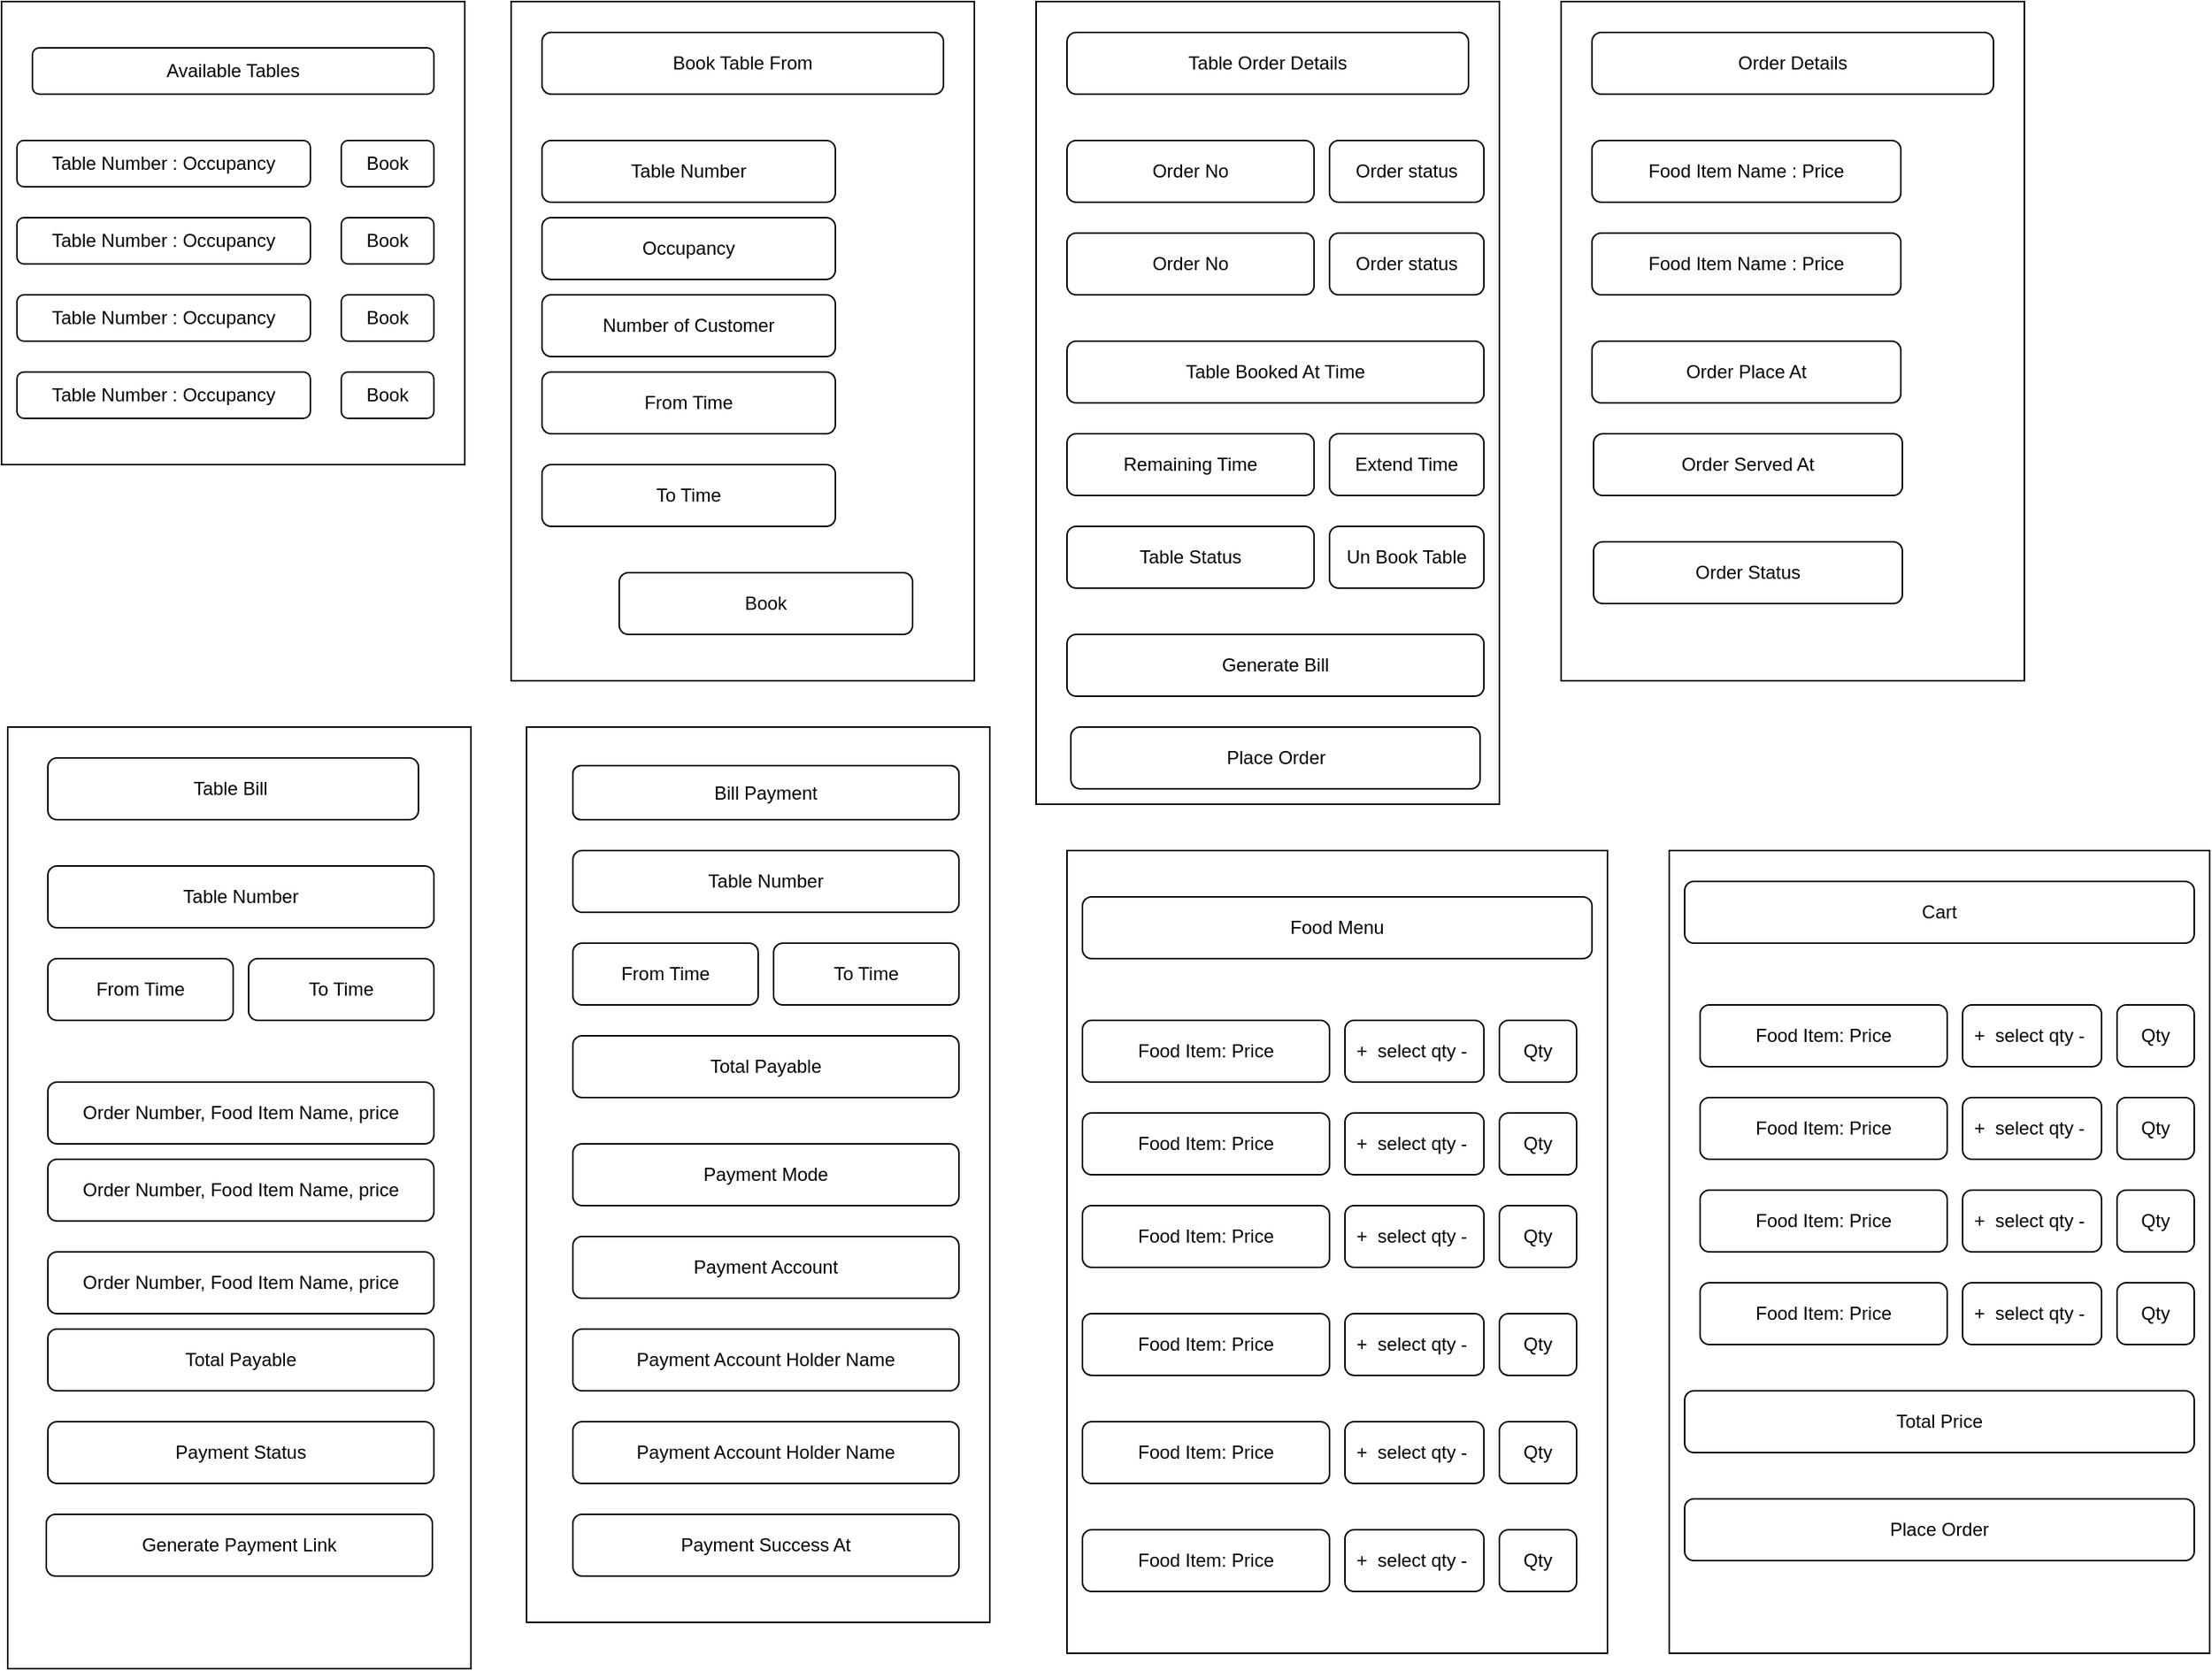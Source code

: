 <mxfile version="24.3.1" type="github">
  <diagram name="Page-1" id="yTE_MTdcGd8XoMPJyux-">
    <mxGraphModel dx="2491" dy="1600" grid="1" gridSize="10" guides="1" tooltips="1" connect="1" arrows="1" fold="1" page="1" pageScale="1" pageWidth="827" pageHeight="1169" math="0" shadow="0">
      <root>
        <mxCell id="0" />
        <mxCell id="1" parent="0" />
        <mxCell id="SVt4d5FXb6J8XK-2-Z7e-1" value="" style="rounded=0;whiteSpace=wrap;html=1;direction=south;" vertex="1" parent="1">
          <mxGeometry x="110" y="20" width="300" height="300" as="geometry" />
        </mxCell>
        <mxCell id="SVt4d5FXb6J8XK-2-Z7e-2" value="Available Tables" style="rounded=1;whiteSpace=wrap;html=1;" vertex="1" parent="1">
          <mxGeometry x="130" y="50" width="260" height="30" as="geometry" />
        </mxCell>
        <mxCell id="SVt4d5FXb6J8XK-2-Z7e-3" value="Table Number : Occupancy" style="rounded=1;whiteSpace=wrap;html=1;" vertex="1" parent="1">
          <mxGeometry x="120" y="110" width="190" height="30" as="geometry" />
        </mxCell>
        <mxCell id="SVt4d5FXb6J8XK-2-Z7e-4" value="Table Number : Occupancy" style="rounded=1;whiteSpace=wrap;html=1;" vertex="1" parent="1">
          <mxGeometry x="120" y="160" width="190" height="30" as="geometry" />
        </mxCell>
        <mxCell id="SVt4d5FXb6J8XK-2-Z7e-5" value="Table Number : Occupancy" style="rounded=1;whiteSpace=wrap;html=1;" vertex="1" parent="1">
          <mxGeometry x="120" y="210" width="190" height="30" as="geometry" />
        </mxCell>
        <mxCell id="SVt4d5FXb6J8XK-2-Z7e-6" value="Table Number : Occupancy" style="rounded=1;whiteSpace=wrap;html=1;" vertex="1" parent="1">
          <mxGeometry x="120" y="260" width="190" height="30" as="geometry" />
        </mxCell>
        <mxCell id="SVt4d5FXb6J8XK-2-Z7e-8" value="Book" style="rounded=1;whiteSpace=wrap;html=1;" vertex="1" parent="1">
          <mxGeometry x="330" y="110" width="60" height="30" as="geometry" />
        </mxCell>
        <mxCell id="SVt4d5FXb6J8XK-2-Z7e-10" value="Book" style="rounded=1;whiteSpace=wrap;html=1;" vertex="1" parent="1">
          <mxGeometry x="330" y="160" width="60" height="30" as="geometry" />
        </mxCell>
        <mxCell id="SVt4d5FXb6J8XK-2-Z7e-11" value="Book" style="rounded=1;whiteSpace=wrap;html=1;" vertex="1" parent="1">
          <mxGeometry x="330" y="210" width="60" height="30" as="geometry" />
        </mxCell>
        <mxCell id="SVt4d5FXb6J8XK-2-Z7e-12" value="Book" style="rounded=1;whiteSpace=wrap;html=1;" vertex="1" parent="1">
          <mxGeometry x="330" y="260" width="60" height="30" as="geometry" />
        </mxCell>
        <mxCell id="SVt4d5FXb6J8XK-2-Z7e-13" value="" style="rounded=0;whiteSpace=wrap;html=1;direction=south;" vertex="1" parent="1">
          <mxGeometry x="440" y="20" width="300" height="440" as="geometry" />
        </mxCell>
        <mxCell id="SVt4d5FXb6J8XK-2-Z7e-14" value="Book Table From" style="rounded=1;whiteSpace=wrap;html=1;" vertex="1" parent="1">
          <mxGeometry x="460" y="40" width="260" height="40" as="geometry" />
        </mxCell>
        <mxCell id="SVt4d5FXb6J8XK-2-Z7e-15" value="Table Number" style="rounded=1;whiteSpace=wrap;html=1;" vertex="1" parent="1">
          <mxGeometry x="460" y="110" width="190" height="40" as="geometry" />
        </mxCell>
        <mxCell id="SVt4d5FXb6J8XK-2-Z7e-16" value="Number of Customer" style="rounded=1;whiteSpace=wrap;html=1;" vertex="1" parent="1">
          <mxGeometry x="460" y="210" width="190" height="40" as="geometry" />
        </mxCell>
        <mxCell id="SVt4d5FXb6J8XK-2-Z7e-17" value="Occupancy" style="rounded=1;whiteSpace=wrap;html=1;" vertex="1" parent="1">
          <mxGeometry x="460" y="160" width="190" height="40" as="geometry" />
        </mxCell>
        <mxCell id="SVt4d5FXb6J8XK-2-Z7e-18" value="From Time" style="rounded=1;whiteSpace=wrap;html=1;" vertex="1" parent="1">
          <mxGeometry x="460" y="260" width="190" height="40" as="geometry" />
        </mxCell>
        <mxCell id="SVt4d5FXb6J8XK-2-Z7e-19" value="To Time" style="rounded=1;whiteSpace=wrap;html=1;" vertex="1" parent="1">
          <mxGeometry x="460" y="320" width="190" height="40" as="geometry" />
        </mxCell>
        <mxCell id="SVt4d5FXb6J8XK-2-Z7e-20" value="Book" style="rounded=1;whiteSpace=wrap;html=1;" vertex="1" parent="1">
          <mxGeometry x="510" y="390" width="190" height="40" as="geometry" />
        </mxCell>
        <mxCell id="SVt4d5FXb6J8XK-2-Z7e-21" value="" style="rounded=0;whiteSpace=wrap;html=1;direction=south;" vertex="1" parent="1">
          <mxGeometry x="780" y="20" width="300" height="520" as="geometry" />
        </mxCell>
        <mxCell id="SVt4d5FXb6J8XK-2-Z7e-22" value="Table Order Details" style="rounded=1;whiteSpace=wrap;html=1;" vertex="1" parent="1">
          <mxGeometry x="800" y="40" width="260" height="40" as="geometry" />
        </mxCell>
        <mxCell id="SVt4d5FXb6J8XK-2-Z7e-23" value="Order No" style="rounded=1;whiteSpace=wrap;html=1;" vertex="1" parent="1">
          <mxGeometry x="800" y="110" width="160" height="40" as="geometry" />
        </mxCell>
        <mxCell id="SVt4d5FXb6J8XK-2-Z7e-25" value="Order status" style="rounded=1;whiteSpace=wrap;html=1;" vertex="1" parent="1">
          <mxGeometry x="970" y="110" width="100" height="40" as="geometry" />
        </mxCell>
        <mxCell id="SVt4d5FXb6J8XK-2-Z7e-26" value="Order No" style="rounded=1;whiteSpace=wrap;html=1;" vertex="1" parent="1">
          <mxGeometry x="800" y="170" width="160" height="40" as="geometry" />
        </mxCell>
        <mxCell id="SVt4d5FXb6J8XK-2-Z7e-27" value="Order status" style="rounded=1;whiteSpace=wrap;html=1;" vertex="1" parent="1">
          <mxGeometry x="970" y="170" width="100" height="40" as="geometry" />
        </mxCell>
        <mxCell id="SVt4d5FXb6J8XK-2-Z7e-34" value="Remaining Time" style="rounded=1;whiteSpace=wrap;html=1;" vertex="1" parent="1">
          <mxGeometry x="800" y="300" width="160" height="40" as="geometry" />
        </mxCell>
        <mxCell id="SVt4d5FXb6J8XK-2-Z7e-35" value="Table Booked At Time" style="rounded=1;whiteSpace=wrap;html=1;" vertex="1" parent="1">
          <mxGeometry x="800" y="240" width="270" height="40" as="geometry" />
        </mxCell>
        <mxCell id="SVt4d5FXb6J8XK-2-Z7e-37" value="Extend Time" style="rounded=1;whiteSpace=wrap;html=1;" vertex="1" parent="1">
          <mxGeometry x="970" y="300" width="100" height="40" as="geometry" />
        </mxCell>
        <mxCell id="SVt4d5FXb6J8XK-2-Z7e-38" value="" style="rounded=0;whiteSpace=wrap;html=1;direction=south;" vertex="1" parent="1">
          <mxGeometry x="1120" y="20" width="300" height="440" as="geometry" />
        </mxCell>
        <mxCell id="SVt4d5FXb6J8XK-2-Z7e-39" value="Order Details" style="rounded=1;whiteSpace=wrap;html=1;" vertex="1" parent="1">
          <mxGeometry x="1140" y="40" width="260" height="40" as="geometry" />
        </mxCell>
        <mxCell id="SVt4d5FXb6J8XK-2-Z7e-40" value="Food Item Name : Price" style="rounded=1;whiteSpace=wrap;html=1;" vertex="1" parent="1">
          <mxGeometry x="1140" y="110" width="200" height="40" as="geometry" />
        </mxCell>
        <mxCell id="SVt4d5FXb6J8XK-2-Z7e-41" value="&lt;span style=&quot;color: rgb(0, 0, 0); font-family: Helvetica; font-size: 12px; font-style: normal; font-variant-ligatures: normal; font-variant-caps: normal; font-weight: 400; letter-spacing: normal; orphans: 2; text-align: center; text-indent: 0px; text-transform: none; widows: 2; word-spacing: 0px; -webkit-text-stroke-width: 0px; white-space: normal; background-color: rgb(251, 251, 251); text-decoration-thickness: initial; text-decoration-style: initial; text-decoration-color: initial; display: inline !important; float: none;&quot;&gt;Food Item Name : Price&lt;/span&gt;" style="rounded=1;whiteSpace=wrap;html=1;" vertex="1" parent="1">
          <mxGeometry x="1140" y="170" width="200" height="40" as="geometry" />
        </mxCell>
        <mxCell id="SVt4d5FXb6J8XK-2-Z7e-42" value="Order Place At" style="rounded=1;whiteSpace=wrap;html=1;" vertex="1" parent="1">
          <mxGeometry x="1140" y="240" width="200" height="40" as="geometry" />
        </mxCell>
        <mxCell id="SVt4d5FXb6J8XK-2-Z7e-43" value="Order Served At" style="rounded=1;whiteSpace=wrap;html=1;" vertex="1" parent="1">
          <mxGeometry x="1141" y="300" width="200" height="40" as="geometry" />
        </mxCell>
        <mxCell id="SVt4d5FXb6J8XK-2-Z7e-44" value="Order Status" style="rounded=1;whiteSpace=wrap;html=1;" vertex="1" parent="1">
          <mxGeometry x="1141" y="370" width="200" height="40" as="geometry" />
        </mxCell>
        <mxCell id="SVt4d5FXb6J8XK-2-Z7e-45" value="" style="rounded=0;whiteSpace=wrap;html=1;direction=south;" vertex="1" parent="1">
          <mxGeometry x="114" y="490" width="300" height="610" as="geometry" />
        </mxCell>
        <mxCell id="SVt4d5FXb6J8XK-2-Z7e-46" value="Table Bill&amp;nbsp;" style="rounded=1;whiteSpace=wrap;html=1;" vertex="1" parent="1">
          <mxGeometry x="140" y="510" width="240" height="40" as="geometry" />
        </mxCell>
        <mxCell id="SVt4d5FXb6J8XK-2-Z7e-47" value="Table Number" style="rounded=1;whiteSpace=wrap;html=1;" vertex="1" parent="1">
          <mxGeometry x="140" y="580" width="250" height="40" as="geometry" />
        </mxCell>
        <mxCell id="SVt4d5FXb6J8XK-2-Z7e-48" value="From Time" style="rounded=1;whiteSpace=wrap;html=1;" vertex="1" parent="1">
          <mxGeometry x="140" y="640" width="120" height="40" as="geometry" />
        </mxCell>
        <mxCell id="SVt4d5FXb6J8XK-2-Z7e-49" value="To Time" style="rounded=1;whiteSpace=wrap;html=1;" vertex="1" parent="1">
          <mxGeometry x="270" y="640" width="120" height="40" as="geometry" />
        </mxCell>
        <mxCell id="SVt4d5FXb6J8XK-2-Z7e-50" value="Order Number, Food Item Name, price" style="rounded=1;whiteSpace=wrap;html=1;" vertex="1" parent="1">
          <mxGeometry x="140" y="720" width="250" height="40" as="geometry" />
        </mxCell>
        <mxCell id="SVt4d5FXb6J8XK-2-Z7e-51" value="Order Number, Food Item Name, price" style="rounded=1;whiteSpace=wrap;html=1;" vertex="1" parent="1">
          <mxGeometry x="140" y="770" width="250" height="40" as="geometry" />
        </mxCell>
        <mxCell id="SVt4d5FXb6J8XK-2-Z7e-52" value="Order Number, Food Item Name, price" style="rounded=1;whiteSpace=wrap;html=1;" vertex="1" parent="1">
          <mxGeometry x="140" y="830" width="250" height="40" as="geometry" />
        </mxCell>
        <mxCell id="SVt4d5FXb6J8XK-2-Z7e-53" value="Total Payable" style="rounded=1;whiteSpace=wrap;html=1;" vertex="1" parent="1">
          <mxGeometry x="140" y="880" width="250" height="40" as="geometry" />
        </mxCell>
        <mxCell id="SVt4d5FXb6J8XK-2-Z7e-54" value="Payment Status" style="rounded=1;whiteSpace=wrap;html=1;" vertex="1" parent="1">
          <mxGeometry x="140" y="940" width="250" height="40" as="geometry" />
        </mxCell>
        <mxCell id="SVt4d5FXb6J8XK-2-Z7e-55" value="" style="rounded=0;whiteSpace=wrap;html=1;direction=south;" vertex="1" parent="1">
          <mxGeometry x="450" y="490" width="300" height="580" as="geometry" />
        </mxCell>
        <mxCell id="SVt4d5FXb6J8XK-2-Z7e-56" value="Bill Payment" style="rounded=1;whiteSpace=wrap;html=1;" vertex="1" parent="1">
          <mxGeometry x="480" y="515" width="250" height="35" as="geometry" />
        </mxCell>
        <mxCell id="SVt4d5FXb6J8XK-2-Z7e-57" value="Table Number" style="rounded=1;whiteSpace=wrap;html=1;" vertex="1" parent="1">
          <mxGeometry x="480" y="570" width="250" height="40" as="geometry" />
        </mxCell>
        <mxCell id="SVt4d5FXb6J8XK-2-Z7e-58" value="From Time" style="rounded=1;whiteSpace=wrap;html=1;" vertex="1" parent="1">
          <mxGeometry x="480" y="630" width="120" height="40" as="geometry" />
        </mxCell>
        <mxCell id="SVt4d5FXb6J8XK-2-Z7e-59" value="To Time" style="rounded=1;whiteSpace=wrap;html=1;" vertex="1" parent="1">
          <mxGeometry x="610" y="630" width="120" height="40" as="geometry" />
        </mxCell>
        <mxCell id="SVt4d5FXb6J8XK-2-Z7e-60" value="Total Payable" style="rounded=1;whiteSpace=wrap;html=1;" vertex="1" parent="1">
          <mxGeometry x="480" y="690" width="250" height="40" as="geometry" />
        </mxCell>
        <mxCell id="SVt4d5FXb6J8XK-2-Z7e-61" value="Payment Success At" style="rounded=1;whiteSpace=wrap;html=1;" vertex="1" parent="1">
          <mxGeometry x="480" y="1000" width="250" height="40" as="geometry" />
        </mxCell>
        <mxCell id="SVt4d5FXb6J8XK-2-Z7e-62" value="Payment Mode" style="rounded=1;whiteSpace=wrap;html=1;" vertex="1" parent="1">
          <mxGeometry x="480" y="760" width="250" height="40" as="geometry" />
        </mxCell>
        <mxCell id="SVt4d5FXb6J8XK-2-Z7e-63" value="Payment Account" style="rounded=1;whiteSpace=wrap;html=1;" vertex="1" parent="1">
          <mxGeometry x="480" y="820" width="250" height="40" as="geometry" />
        </mxCell>
        <mxCell id="SVt4d5FXb6J8XK-2-Z7e-64" value="Payment Account Holder Name" style="rounded=1;whiteSpace=wrap;html=1;" vertex="1" parent="1">
          <mxGeometry x="480" y="880" width="250" height="40" as="geometry" />
        </mxCell>
        <mxCell id="SVt4d5FXb6J8XK-2-Z7e-65" value="Payment Account Holder Name" style="rounded=1;whiteSpace=wrap;html=1;" vertex="1" parent="1">
          <mxGeometry x="480" y="940" width="250" height="40" as="geometry" />
        </mxCell>
        <mxCell id="SVt4d5FXb6J8XK-2-Z7e-68" value="" style="rounded=0;whiteSpace=wrap;html=1;direction=south;" vertex="1" parent="1">
          <mxGeometry x="800" y="570" width="350" height="520" as="geometry" />
        </mxCell>
        <mxCell id="SVt4d5FXb6J8XK-2-Z7e-69" value="Food Menu" style="rounded=1;whiteSpace=wrap;html=1;" vertex="1" parent="1">
          <mxGeometry x="810" y="600" width="330" height="40" as="geometry" />
        </mxCell>
        <mxCell id="SVt4d5FXb6J8XK-2-Z7e-70" value="Food Item: Price" style="rounded=1;whiteSpace=wrap;html=1;" vertex="1" parent="1">
          <mxGeometry x="810" y="680" width="160" height="40" as="geometry" />
        </mxCell>
        <mxCell id="SVt4d5FXb6J8XK-2-Z7e-71" value="Food Item: Price" style="rounded=1;whiteSpace=wrap;html=1;" vertex="1" parent="1">
          <mxGeometry x="810" y="740" width="160" height="40" as="geometry" />
        </mxCell>
        <mxCell id="SVt4d5FXb6J8XK-2-Z7e-72" value="Food Item: Price" style="rounded=1;whiteSpace=wrap;html=1;" vertex="1" parent="1">
          <mxGeometry x="810" y="800" width="160" height="40" as="geometry" />
        </mxCell>
        <mxCell id="SVt4d5FXb6J8XK-2-Z7e-73" value="Food Item: Price" style="rounded=1;whiteSpace=wrap;html=1;" vertex="1" parent="1">
          <mxGeometry x="810" y="870" width="160" height="40" as="geometry" />
        </mxCell>
        <mxCell id="SVt4d5FXb6J8XK-2-Z7e-74" value="Food Item: Price" style="rounded=1;whiteSpace=wrap;html=1;" vertex="1" parent="1">
          <mxGeometry x="810" y="940" width="160" height="40" as="geometry" />
        </mxCell>
        <mxCell id="SVt4d5FXb6J8XK-2-Z7e-75" value="Food Item: Price" style="rounded=1;whiteSpace=wrap;html=1;" vertex="1" parent="1">
          <mxGeometry x="810" y="1010" width="160" height="40" as="geometry" />
        </mxCell>
        <mxCell id="SVt4d5FXb6J8XK-2-Z7e-77" value="+&amp;nbsp; select qty -&amp;nbsp;" style="rounded=1;whiteSpace=wrap;html=1;" vertex="1" parent="1">
          <mxGeometry x="980" y="680" width="90" height="40" as="geometry" />
        </mxCell>
        <mxCell id="SVt4d5FXb6J8XK-2-Z7e-78" value="+&amp;nbsp; select qty -&amp;nbsp;" style="rounded=1;whiteSpace=wrap;html=1;" vertex="1" parent="1">
          <mxGeometry x="980" y="740" width="90" height="40" as="geometry" />
        </mxCell>
        <mxCell id="SVt4d5FXb6J8XK-2-Z7e-79" value="+&amp;nbsp; select qty -&amp;nbsp;" style="rounded=1;whiteSpace=wrap;html=1;" vertex="1" parent="1">
          <mxGeometry x="980" y="800" width="90" height="40" as="geometry" />
        </mxCell>
        <mxCell id="SVt4d5FXb6J8XK-2-Z7e-80" value="+&amp;nbsp; select qty -&amp;nbsp;" style="rounded=1;whiteSpace=wrap;html=1;" vertex="1" parent="1">
          <mxGeometry x="980" y="870" width="90" height="40" as="geometry" />
        </mxCell>
        <mxCell id="SVt4d5FXb6J8XK-2-Z7e-81" value="+&amp;nbsp; select qty -&amp;nbsp;" style="rounded=1;whiteSpace=wrap;html=1;" vertex="1" parent="1">
          <mxGeometry x="980" y="940" width="90" height="40" as="geometry" />
        </mxCell>
        <mxCell id="SVt4d5FXb6J8XK-2-Z7e-82" value="+&amp;nbsp; select qty -&amp;nbsp;" style="rounded=1;whiteSpace=wrap;html=1;" vertex="1" parent="1">
          <mxGeometry x="980" y="1010" width="90" height="40" as="geometry" />
        </mxCell>
        <mxCell id="SVt4d5FXb6J8XK-2-Z7e-87" value="Qty" style="rounded=1;whiteSpace=wrap;html=1;" vertex="1" parent="1">
          <mxGeometry x="1080" y="680" width="50" height="40" as="geometry" />
        </mxCell>
        <mxCell id="SVt4d5FXb6J8XK-2-Z7e-89" value="Qty" style="rounded=1;whiteSpace=wrap;html=1;" vertex="1" parent="1">
          <mxGeometry x="1080" y="740" width="50" height="40" as="geometry" />
        </mxCell>
        <mxCell id="SVt4d5FXb6J8XK-2-Z7e-90" value="Qty" style="rounded=1;whiteSpace=wrap;html=1;" vertex="1" parent="1">
          <mxGeometry x="1080" y="800" width="50" height="40" as="geometry" />
        </mxCell>
        <mxCell id="SVt4d5FXb6J8XK-2-Z7e-91" value="Qty" style="rounded=1;whiteSpace=wrap;html=1;" vertex="1" parent="1">
          <mxGeometry x="1080" y="870" width="50" height="40" as="geometry" />
        </mxCell>
        <mxCell id="SVt4d5FXb6J8XK-2-Z7e-92" value="Qty" style="rounded=1;whiteSpace=wrap;html=1;" vertex="1" parent="1">
          <mxGeometry x="1080" y="940" width="50" height="40" as="geometry" />
        </mxCell>
        <mxCell id="SVt4d5FXb6J8XK-2-Z7e-93" value="Qty" style="rounded=1;whiteSpace=wrap;html=1;" vertex="1" parent="1">
          <mxGeometry x="1080" y="1010" width="50" height="40" as="geometry" />
        </mxCell>
        <mxCell id="SVt4d5FXb6J8XK-2-Z7e-94" value="" style="rounded=0;whiteSpace=wrap;html=1;direction=south;" vertex="1" parent="1">
          <mxGeometry x="1190" y="570" width="350" height="520" as="geometry" />
        </mxCell>
        <mxCell id="SVt4d5FXb6J8XK-2-Z7e-95" value="Cart" style="rounded=1;whiteSpace=wrap;html=1;" vertex="1" parent="1">
          <mxGeometry x="1200" y="590" width="330" height="40" as="geometry" />
        </mxCell>
        <mxCell id="SVt4d5FXb6J8XK-2-Z7e-96" value="Food Item: Price" style="rounded=1;whiteSpace=wrap;html=1;" vertex="1" parent="1">
          <mxGeometry x="1210" y="670" width="160" height="40" as="geometry" />
        </mxCell>
        <mxCell id="SVt4d5FXb6J8XK-2-Z7e-97" value="+&amp;nbsp; select qty -&amp;nbsp;" style="rounded=1;whiteSpace=wrap;html=1;" vertex="1" parent="1">
          <mxGeometry x="1380" y="670" width="90" height="40" as="geometry" />
        </mxCell>
        <mxCell id="SVt4d5FXb6J8XK-2-Z7e-98" value="Qty" style="rounded=1;whiteSpace=wrap;html=1;" vertex="1" parent="1">
          <mxGeometry x="1480" y="670" width="50" height="40" as="geometry" />
        </mxCell>
        <mxCell id="SVt4d5FXb6J8XK-2-Z7e-99" value="Food Item: Price" style="rounded=1;whiteSpace=wrap;html=1;" vertex="1" parent="1">
          <mxGeometry x="1210" y="730" width="160" height="40" as="geometry" />
        </mxCell>
        <mxCell id="SVt4d5FXb6J8XK-2-Z7e-100" value="Food Item: Price" style="rounded=1;whiteSpace=wrap;html=1;" vertex="1" parent="1">
          <mxGeometry x="1210" y="850" width="160" height="40" as="geometry" />
        </mxCell>
        <mxCell id="SVt4d5FXb6J8XK-2-Z7e-102" value="Food Item: Price" style="rounded=1;whiteSpace=wrap;html=1;" vertex="1" parent="1">
          <mxGeometry x="1210" y="790" width="160" height="40" as="geometry" />
        </mxCell>
        <mxCell id="SVt4d5FXb6J8XK-2-Z7e-103" value="+&amp;nbsp; select qty -&amp;nbsp;" style="rounded=1;whiteSpace=wrap;html=1;" vertex="1" parent="1">
          <mxGeometry x="1380" y="730" width="90" height="40" as="geometry" />
        </mxCell>
        <mxCell id="SVt4d5FXb6J8XK-2-Z7e-104" value="+&amp;nbsp; select qty -&amp;nbsp;" style="rounded=1;whiteSpace=wrap;html=1;" vertex="1" parent="1">
          <mxGeometry x="1380" y="790" width="90" height="40" as="geometry" />
        </mxCell>
        <mxCell id="SVt4d5FXb6J8XK-2-Z7e-105" value="+&amp;nbsp; select qty -&amp;nbsp;" style="rounded=1;whiteSpace=wrap;html=1;" vertex="1" parent="1">
          <mxGeometry x="1380" y="850" width="90" height="40" as="geometry" />
        </mxCell>
        <mxCell id="SVt4d5FXb6J8XK-2-Z7e-106" value="Qty" style="rounded=1;whiteSpace=wrap;html=1;" vertex="1" parent="1">
          <mxGeometry x="1480" y="730" width="50" height="40" as="geometry" />
        </mxCell>
        <mxCell id="SVt4d5FXb6J8XK-2-Z7e-107" value="Qty" style="rounded=1;whiteSpace=wrap;html=1;" vertex="1" parent="1">
          <mxGeometry x="1480" y="790" width="50" height="40" as="geometry" />
        </mxCell>
        <mxCell id="SVt4d5FXb6J8XK-2-Z7e-108" value="Qty" style="rounded=1;whiteSpace=wrap;html=1;" vertex="1" parent="1">
          <mxGeometry x="1480" y="850" width="50" height="40" as="geometry" />
        </mxCell>
        <mxCell id="SVt4d5FXb6J8XK-2-Z7e-109" value="Total Price" style="rounded=1;whiteSpace=wrap;html=1;" vertex="1" parent="1">
          <mxGeometry x="1200" y="920" width="330" height="40" as="geometry" />
        </mxCell>
        <mxCell id="SVt4d5FXb6J8XK-2-Z7e-110" value="Place Order" style="rounded=1;whiteSpace=wrap;html=1;" vertex="1" parent="1">
          <mxGeometry x="1200" y="990" width="330" height="40" as="geometry" />
        </mxCell>
        <mxCell id="SVt4d5FXb6J8XK-2-Z7e-111" value="Generate Bill" style="rounded=1;whiteSpace=wrap;html=1;" vertex="1" parent="1">
          <mxGeometry x="800" y="430" width="270" height="40" as="geometry" />
        </mxCell>
        <mxCell id="SVt4d5FXb6J8XK-2-Z7e-113" value="Generate Payment Link" style="rounded=1;whiteSpace=wrap;html=1;" vertex="1" parent="1">
          <mxGeometry x="139" y="1000" width="250" height="40" as="geometry" />
        </mxCell>
        <mxCell id="SVt4d5FXb6J8XK-2-Z7e-114" value="Un Book Table" style="rounded=1;whiteSpace=wrap;html=1;" vertex="1" parent="1">
          <mxGeometry x="970" y="360" width="100" height="40" as="geometry" />
        </mxCell>
        <mxCell id="SVt4d5FXb6J8XK-2-Z7e-116" value="Table Status" style="rounded=1;whiteSpace=wrap;html=1;" vertex="1" parent="1">
          <mxGeometry x="800" y="360" width="160" height="40" as="geometry" />
        </mxCell>
        <mxCell id="SVt4d5FXb6J8XK-2-Z7e-117" value="Place Order" style="rounded=1;whiteSpace=wrap;html=1;" vertex="1" parent="1">
          <mxGeometry x="802.5" y="490" width="265" height="40" as="geometry" />
        </mxCell>
      </root>
    </mxGraphModel>
  </diagram>
</mxfile>
